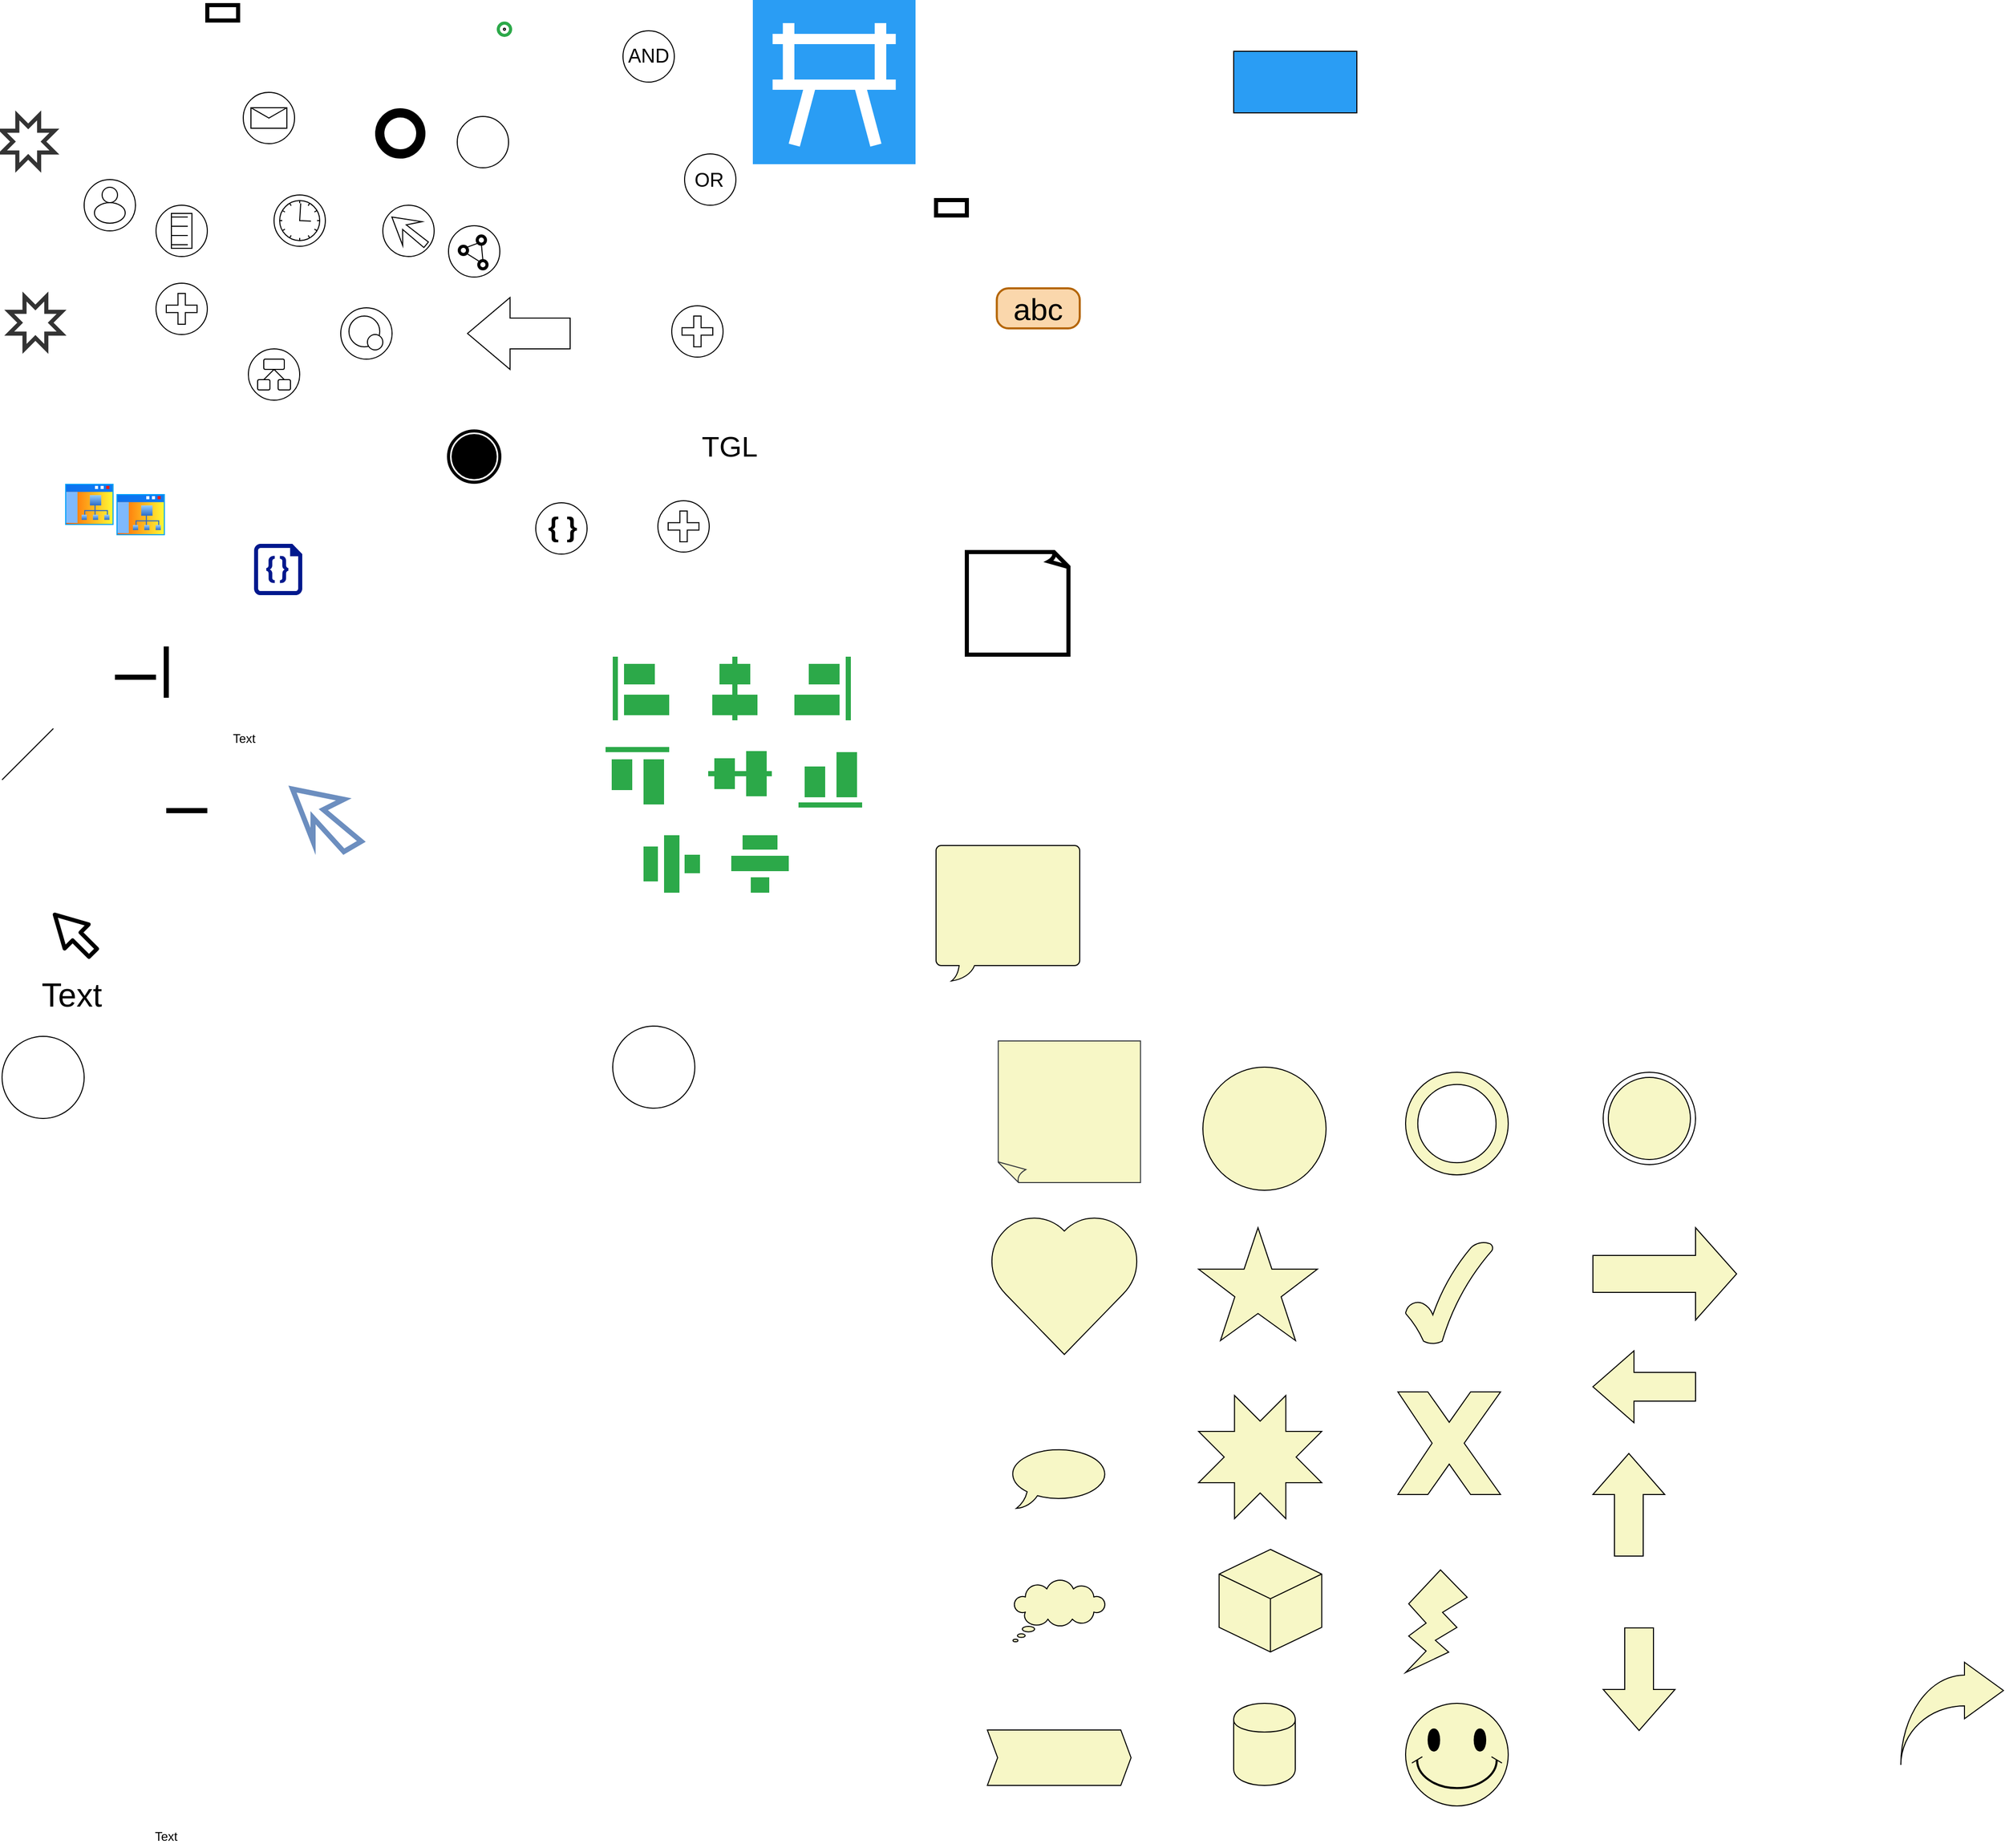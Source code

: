 <mxfile version="12.6.5" type="device"><diagram id="MKchFm_gCQzpG7gEIsij" name="Page-1"><mxGraphModel dx="763" dy="527" grid="1" gridSize="10" guides="1" tooltips="1" connect="1" arrows="1" fold="1" page="1" pageScale="1" pageWidth="2339" pageHeight="3300" background="none" math="0" shadow="0"><root><mxCell id="0"/><mxCell id="1" parent="0"/><mxCell id="wFlsKhFSELCTzYwG2YkQ-5" value="" style="shape=mxgraph.bpmn.shape;html=1;verticalLabelPosition=bottom;labelBackgroundColor=#ffffff;verticalAlign=top;align=center;perimeter=ellipsePerimeter;outlineConnect=0;outline=standard;symbol=general;" parent="1" vertex="1"><mxGeometry x="553.5" y="153.5" width="50" height="50" as="geometry"/></mxCell><mxCell id="wFlsKhFSELCTzYwG2YkQ-6" value="" style="shape=mxgraph.bpmn.shape;html=1;verticalLabelPosition=bottom;labelBackgroundColor=#ffffff;verticalAlign=top;align=center;perimeter=ellipsePerimeter;outlineConnect=0;outline=end;symbol=general;strokeWidth=3;" parent="1" vertex="1"><mxGeometry x="478" y="150" width="40" height="40" as="geometry"/></mxCell><mxCell id="wFlsKhFSELCTzYwG2YkQ-7" value="" style="shape=mxgraph.bpmn.shape;html=1;verticalLabelPosition=bottom;labelBackgroundColor=#ffffff;verticalAlign=top;align=center;perimeter=ellipsePerimeter;outlineConnect=0;outline=standard;symbol=message;" parent="1" vertex="1"><mxGeometry x="345" y="130" width="50" height="50" as="geometry"/></mxCell><mxCell id="wFlsKhFSELCTzYwG2YkQ-8" value="" style="shape=mxgraph.bpmn.shape;html=1;verticalLabelPosition=bottom;labelBackgroundColor=#ffffff;verticalAlign=top;align=center;perimeter=ellipsePerimeter;outlineConnect=0;outline=standard;symbol=timer;" parent="1" vertex="1"><mxGeometry x="375" y="230" width="50" height="50" as="geometry"/></mxCell><mxCell id="wFlsKhFSELCTzYwG2YkQ-11" value="" style="shape=mxgraph.bpmn.shape;html=1;verticalLabelPosition=bottom;labelBackgroundColor=#ffffff;verticalAlign=top;align=center;perimeter=ellipsePerimeter;outlineConnect=0;outline=end;symbol=terminate;" parent="1" vertex="1"><mxGeometry x="545" y="460" width="50" height="50" as="geometry"/></mxCell><mxCell id="wFlsKhFSELCTzYwG2YkQ-12" value="" style="shape=mxgraph.bpmn.shape;html=1;verticalLabelPosition=bottom;labelBackgroundColor=#ffffff;verticalAlign=top;align=center;perimeter=ellipsePerimeter;outlineConnect=0;outline=standard;symbol=general;" parent="1" vertex="1"><mxGeometry x="715" y="70" width="50" height="50" as="geometry"/></mxCell><mxCell id="wFlsKhFSELCTzYwG2YkQ-14" value="AND" style="text;html=1;strokeColor=none;fillColor=none;align=center;verticalAlign=middle;whiteSpace=wrap;rounded=0;fontSize=19;" parent="1" vertex="1"><mxGeometry x="720" y="85" width="40" height="20" as="geometry"/></mxCell><mxCell id="wFlsKhFSELCTzYwG2YkQ-15" value="" style="shape=mxgraph.bpmn.shape;html=1;verticalLabelPosition=bottom;labelBackgroundColor=#ffffff;verticalAlign=top;align=center;perimeter=ellipsePerimeter;outlineConnect=0;outline=standard;symbol=general;" parent="1" vertex="1"><mxGeometry x="775" y="190" width="50" height="50" as="geometry"/></mxCell><mxCell id="wFlsKhFSELCTzYwG2YkQ-16" value="OR" style="text;html=1;strokeColor=none;fillColor=none;align=center;verticalAlign=middle;whiteSpace=wrap;rounded=0;fontSize=19;" parent="1" vertex="1"><mxGeometry x="779" y="206" width="40" height="20" as="geometry"/></mxCell><mxCell id="wFlsKhFSELCTzYwG2YkQ-17" value="" style="shape=mxgraph.bpmn.shape;html=1;verticalLabelPosition=bottom;labelBackgroundColor=#ffffff;verticalAlign=top;align=center;perimeter=ellipsePerimeter;outlineConnect=0;outline=standard;symbol=general;" parent="1" vertex="1"><mxGeometry x="350" y="380" width="50" height="50" as="geometry"/></mxCell><mxCell id="wFlsKhFSELCTzYwG2YkQ-28" value="" style="shape=mxgraph.bpmn.shape;html=1;verticalLabelPosition=bottom;labelBackgroundColor=#ffffff;verticalAlign=top;align=center;perimeter=ellipsePerimeter;outlineConnect=0;outline=standard;symbol=general;" parent="1" vertex="1"><mxGeometry x="440" y="340" width="50" height="50" as="geometry"/></mxCell><mxCell id="wFlsKhFSELCTzYwG2YkQ-29" value="" style="shape=mxgraph.bpmn.shape;html=1;verticalLabelPosition=bottom;labelBackgroundColor=#ffffff;verticalAlign=top;align=center;perimeter=ellipsePerimeter;outlineConnect=0;outline=standard;symbol=general;" parent="1" vertex="1"><mxGeometry x="448" y="348" width="30" height="30" as="geometry"/></mxCell><mxCell id="wFlsKhFSELCTzYwG2YkQ-30" value="" style="shape=mxgraph.bpmn.shape;html=1;verticalLabelPosition=bottom;labelBackgroundColor=#ffffff;verticalAlign=top;align=center;perimeter=ellipsePerimeter;outlineConnect=0;outline=standard;symbol=general;" parent="1" vertex="1"><mxGeometry x="466" y="366" width="15" height="15" as="geometry"/></mxCell><mxCell id="wFlsKhFSELCTzYwG2YkQ-34" value="" style="aspect=fixed;perimeter=ellipsePerimeter;html=1;align=center;shadow=0;dashed=0;spacingTop=3;image;image=img/lib/active_directory/sub_site.svg;fontSize=19;" parent="1" vertex="1"><mxGeometry x="220" y="520" width="50" height="43" as="geometry"/></mxCell><mxCell id="wFlsKhFSELCTzYwG2YkQ-35" value="" style="aspect=fixed;perimeter=ellipsePerimeter;html=1;align=center;shadow=0;dashed=0;spacingTop=3;image;image=img/lib/active_directory/sub_site.svg;fontSize=19;" parent="1" vertex="1"><mxGeometry x="170" y="510" width="50" height="43" as="geometry"/></mxCell><mxCell id="wFlsKhFSELCTzYwG2YkQ-36" value="" style="rounded=1;whiteSpace=wrap;html=1;fontSize=19;" parent="1" vertex="1"><mxGeometry x="365" y="390" width="20" height="10" as="geometry"/></mxCell><mxCell id="wFlsKhFSELCTzYwG2YkQ-37" value="" style="rounded=1;whiteSpace=wrap;html=1;fontSize=19;" parent="1" vertex="1"><mxGeometry x="359" y="410" width="12" height="10" as="geometry"/></mxCell><mxCell id="wFlsKhFSELCTzYwG2YkQ-38" value="" style="rounded=1;whiteSpace=wrap;html=1;fontSize=19;" parent="1" vertex="1"><mxGeometry x="379" y="410" width="12" height="10" as="geometry"/></mxCell><mxCell id="wFlsKhFSELCTzYwG2YkQ-47" value="" style="endArrow=none;html=1;fontSize=19;entryX=0.5;entryY=1;entryDx=0;entryDy=0;exitX=0.5;exitY=0;exitDx=0;exitDy=0;" parent="1" source="wFlsKhFSELCTzYwG2YkQ-37" target="wFlsKhFSELCTzYwG2YkQ-36" edge="1"><mxGeometry width="50" height="50" relative="1" as="geometry"><mxPoint x="370" y="460" as="sourcePoint"/><mxPoint x="420" y="410" as="targetPoint"/><Array as="points"><mxPoint x="365" y="410"/></Array></mxGeometry></mxCell><mxCell id="wFlsKhFSELCTzYwG2YkQ-48" value="" style="endArrow=none;html=1;fontSize=19;exitX=0.5;exitY=0;exitDx=0;exitDy=0;" parent="1" source="wFlsKhFSELCTzYwG2YkQ-38" edge="1"><mxGeometry width="50" height="50" relative="1" as="geometry"><mxPoint x="375" y="420" as="sourcePoint"/><mxPoint x="375" y="400" as="targetPoint"/><Array as="points"/></mxGeometry></mxCell><mxCell id="wFlsKhFSELCTzYwG2YkQ-49" value="" style="shape=mxgraph.bpmn.shape;html=1;verticalLabelPosition=bottom;labelBackgroundColor=#ffffff;verticalAlign=top;align=center;perimeter=ellipsePerimeter;outlineConnect=0;outline=standard;symbol=general;" parent="1" vertex="1"><mxGeometry x="481" y="240" width="50" height="50" as="geometry"/></mxCell><mxCell id="wFlsKhFSELCTzYwG2YkQ-50" value="" style="shape=mxgraph.bpmn.shape;html=1;verticalLabelPosition=bottom;labelBackgroundColor=#ffffff;verticalAlign=top;align=center;perimeter=ellipsePerimeter;outlineConnect=0;outline=standard;symbol=general;" parent="1" vertex="1"><mxGeometry x="545" y="260" width="50" height="50" as="geometry"/></mxCell><mxCell id="wFlsKhFSELCTzYwG2YkQ-51" value="" style="shape=mxgraph.bpmn.shape;html=1;verticalLabelPosition=bottom;labelBackgroundColor=#ffffff;verticalAlign=top;align=center;perimeter=ellipsePerimeter;outlineConnect=0;outline=end;symbol=general;strokeWidth=1;" parent="1" vertex="1"><mxGeometry x="573" y="270" width="8" height="8" as="geometry"/></mxCell><mxCell id="wFlsKhFSELCTzYwG2YkQ-52" value="" style="shape=mxgraph.bpmn.shape;html=1;verticalLabelPosition=bottom;labelBackgroundColor=#ffffff;verticalAlign=top;align=center;perimeter=ellipsePerimeter;outlineConnect=0;outline=end;symbol=general;strokeWidth=1;" parent="1" vertex="1"><mxGeometry x="555.5" y="280" width="8" height="8" as="geometry"/></mxCell><mxCell id="wFlsKhFSELCTzYwG2YkQ-53" value="" style="shape=mxgraph.bpmn.shape;html=1;verticalLabelPosition=bottom;labelBackgroundColor=#ffffff;verticalAlign=top;align=center;perimeter=ellipsePerimeter;outlineConnect=0;outline=end;symbol=general;strokeWidth=1;" parent="1" vertex="1"><mxGeometry x="574.5" y="294" width="8" height="8" as="geometry"/></mxCell><mxCell id="wFlsKhFSELCTzYwG2YkQ-55" value="" style="endArrow=none;html=1;fontSize=19;entryX=0.5;entryY=1;entryDx=0;entryDy=0;exitX=0.5;exitY=0;exitDx=0;exitDy=0;" parent="1" source="wFlsKhFSELCTzYwG2YkQ-53" target="wFlsKhFSELCTzYwG2YkQ-51" edge="1"><mxGeometry width="50" height="50" relative="1" as="geometry"><mxPoint x="577" y="290" as="sourcePoint"/><mxPoint x="628.5" y="298" as="targetPoint"/></mxGeometry></mxCell><mxCell id="wFlsKhFSELCTzYwG2YkQ-56" value="" style="endArrow=none;html=1;fontSize=19;entryX=0.855;entryY=0.855;entryDx=0;entryDy=0;entryPerimeter=0;exitX=0.145;exitY=0.145;exitDx=0;exitDy=0;exitPerimeter=0;" parent="1" source="wFlsKhFSELCTzYwG2YkQ-53" target="wFlsKhFSELCTzYwG2YkQ-52" edge="1"><mxGeometry width="50" height="50" relative="1" as="geometry"><mxPoint x="580" y="300" as="sourcePoint"/><mxPoint x="587" y="288" as="targetPoint"/></mxGeometry></mxCell><mxCell id="wFlsKhFSELCTzYwG2YkQ-57" value="" style="endArrow=none;html=1;fontSize=19;entryX=0.145;entryY=0.855;entryDx=0;entryDy=0;exitX=0.855;exitY=0.145;exitDx=0;exitDy=0;exitPerimeter=0;entryPerimeter=0;" parent="1" source="wFlsKhFSELCTzYwG2YkQ-52" target="wFlsKhFSELCTzYwG2YkQ-51" edge="1"><mxGeometry width="50" height="50" relative="1" as="geometry"><mxPoint x="598.5" y="314" as="sourcePoint"/><mxPoint x="597" y="298" as="targetPoint"/></mxGeometry></mxCell><mxCell id="wFlsKhFSELCTzYwG2YkQ-60" value="" style="html=1;shadow=0;dashed=0;align=center;verticalAlign=middle;shape=mxgraph.arrows2.arrow;dy=0.57;dx=41.43;flipH=1;notch=0;strokeWidth=1;fontSize=19;" parent="1" vertex="1"><mxGeometry x="563.5" y="330" width="100" height="70" as="geometry"/></mxCell><mxCell id="wFlsKhFSELCTzYwG2YkQ-61" value="" style="html=1;shadow=0;dashed=0;align=center;verticalAlign=middle;shape=mxgraph.arrows2.stylisedArrow;dy=0.81;dx=15.77;notch=0;feather=0.77;strokeWidth=1;fontSize=19;rotation=-141;" parent="1" vertex="1"><mxGeometry x="485" y="250" width="43" height="30" as="geometry"/></mxCell><mxCell id="FpRbj6U2jyHxAdm39Giw-1" value="" style="verticalLabelPosition=bottom;verticalAlign=top;html=1;shape=mxgraph.basic.rect;fillColor2=none;strokeWidth=4;size=20;indent=5;" parent="1" vertex="1"><mxGeometry x="310" y="45" width="30" height="15" as="geometry"/></mxCell><mxCell id="FpRbj6U2jyHxAdm39Giw-2" value="" style="verticalLabelPosition=bottom;verticalAlign=top;html=1;shape=mxgraph.basic.8_point_star;strokeColor=#333333;fillColor=none;rotation=90;strokeWidth=4;" parent="1" vertex="1"><mxGeometry x="117" y="329" width="51" height="51" as="geometry"/></mxCell><mxCell id="XHwcnatwrg4kesOlr2tK-1" value="" style="pointerEvents=1;shadow=0;dashed=0;html=1;strokeColor=none;labelPosition=center;verticalLabelPosition=bottom;verticalAlign=top;align=center;shape=mxgraph.azure.code_file;fillColor=#00188D;" parent="1" vertex="1"><mxGeometry x="355.5" y="570" width="47" height="50" as="geometry"/></mxCell><mxCell id="XHwcnatwrg4kesOlr2tK-2" value="" style="shape=mxgraph.bpmn.shape;html=1;verticalLabelPosition=bottom;labelBackgroundColor=#ffffff;verticalAlign=top;align=center;perimeter=ellipsePerimeter;outlineConnect=0;outline=standard;symbol=parallelMultiple;" parent="1" vertex="1"><mxGeometry x="749" y="528" width="50" height="50" as="geometry"/></mxCell><mxCell id="XHwcnatwrg4kesOlr2tK-3" value="" style="shape=mxgraph.bpmn.shape;html=1;verticalLabelPosition=bottom;labelBackgroundColor=#ffffff;verticalAlign=top;align=center;perimeter=ellipsePerimeter;outlineConnect=0;outline=standard;symbol=general;" parent="1" vertex="1"><mxGeometry x="630" y="530" width="50" height="50" as="geometry"/></mxCell><mxCell id="XHwcnatwrg4kesOlr2tK-4" value="&lt;font style=&quot;font-size: 27px&quot;&gt;&lt;b&gt;{ }&lt;/b&gt;&lt;/font&gt;" style="text;html=1;resizable=0;points=[];autosize=1;align=left;verticalAlign=top;spacingTop=-4;" parent="1" vertex="1"><mxGeometry x="640" y="535" width="40" height="20" as="geometry"/></mxCell><mxCell id="d6dchXDR6YoKT2j-TZnI-1" value="Text" style="text;strokeColor=none;fillColor=none;align=center;verticalAlign=middle;whiteSpace=wrap;rounded=0;fontSize=32;spacing=0;" parent="1" vertex="1"><mxGeometry x="147.5" y="1000" width="60" height="20" as="geometry"/></mxCell><mxCell id="pP2XcOLntJb8wez1SpZY-1" value="" style="endArrow=none;html=1;fontSize=28;strokeWidth=5;" parent="1" edge="1"><mxGeometry width="50" height="50" relative="1" as="geometry"><mxPoint x="220" y="700" as="sourcePoint"/><mxPoint x="260" y="700" as="targetPoint"/></mxGeometry></mxCell><mxCell id="pP2XcOLntJb8wez1SpZY-2" value="" style="endArrow=none;html=1;fontSize=28;strokeWidth=5;" parent="1" edge="1"><mxGeometry width="50" height="50" relative="1" as="geometry"><mxPoint x="270" y="670" as="sourcePoint"/><mxPoint x="270" y="720" as="targetPoint"/></mxGeometry></mxCell><mxCell id="pP2XcOLntJb8wez1SpZY-3" value="TGL" style="text;html=1;strokeColor=none;fillColor=none;align=center;verticalAlign=middle;whiteSpace=wrap;rounded=0;fontSize=28;" parent="1" vertex="1"><mxGeometry x="769" y="450" width="100" height="50" as="geometry"/></mxCell><mxCell id="wFlsKhFSELCTzYwG2YkQ-9" value="" style="shape=mxgraph.bpmn.shape;html=1;verticalLabelPosition=bottom;labelBackgroundColor=#ffffff;verticalAlign=top;align=center;perimeter=ellipsePerimeter;outlineConnect=0;outline=standard;symbol=conditional;" parent="1" vertex="1"><mxGeometry x="260" y="240" width="50" height="50" as="geometry"/></mxCell><mxCell id="wFlsKhFSELCTzYwG2YkQ-10" value="" style="shape=mxgraph.bpmn.shape;html=1;verticalLabelPosition=bottom;labelBackgroundColor=#ffffff;verticalAlign=top;align=center;perimeter=ellipsePerimeter;outlineConnect=0;outline=standard;symbol=parallelMultiple;" parent="1" vertex="1"><mxGeometry x="260" y="316" width="50" height="50" as="geometry"/></mxCell><mxCell id="wFlsKhFSELCTzYwG2YkQ-31" value="" style="shape=mxgraph.bpmn.shape;html=1;verticalLabelPosition=bottom;labelBackgroundColor=#ffffff;verticalAlign=top;align=center;perimeter=ellipsePerimeter;outlineConnect=0;outline=standard;symbol=general;" parent="1" vertex="1"><mxGeometry x="190" y="215" width="50" height="50" as="geometry"/></mxCell><mxCell id="wFlsKhFSELCTzYwG2YkQ-32" value="" style="shape=mxgraph.bpmn.shape;html=1;verticalLabelPosition=bottom;labelBackgroundColor=#ffffff;verticalAlign=top;align=center;perimeter=ellipsePerimeter;outlineConnect=0;outline=standard;symbol=general;" parent="1" vertex="1"><mxGeometry x="207.5" y="222.5" width="15" height="15" as="geometry"/></mxCell><mxCell id="wFlsKhFSELCTzYwG2YkQ-33" value="" style="shape=mxgraph.bpmn.shape;html=1;verticalLabelPosition=bottom;labelBackgroundColor=#ffffff;verticalAlign=top;align=center;perimeter=ellipsePerimeter;outlineConnect=0;outline=standard;symbol=general;" parent="1" vertex="1"><mxGeometry x="200" y="237.5" width="30" height="20" as="geometry"/></mxCell><mxCell id="5aPK8WfyJt09AZq83wBr-3" value="" style="endArrow=none;html=1;" parent="1" edge="1"><mxGeometry width="50" height="50" relative="1" as="geometry"><mxPoint x="110" y="800" as="sourcePoint"/><mxPoint x="160" y="750" as="targetPoint"/></mxGeometry></mxCell><mxCell id="5aPK8WfyJt09AZq83wBr-33" value="" style="rounded=0;whiteSpace=wrap;html=1;fillColor=#2CA949;strokeWidth=4;strokeColor=#2CA949;" parent="1" vertex="1"><mxGeometry x="718" y="689" width="26" height="16" as="geometry"/></mxCell><mxCell id="5aPK8WfyJt09AZq83wBr-34" value="" style="rounded=0;whiteSpace=wrap;html=1;fillColor=#2CA949;strokeWidth=4;strokeColor=#2CA949;" parent="1" vertex="1"><mxGeometry x="718" y="719" width="40" height="16" as="geometry"/></mxCell><mxCell id="5aPK8WfyJt09AZq83wBr-36" value="" style="rounded=0;whiteSpace=wrap;html=1;fillColor=#2CA949;strokeWidth=4;strokeColor=#2CA949;" parent="1" vertex="1"><mxGeometry x="707" y="682" width="1" height="58" as="geometry"/></mxCell><mxCell id="5aPK8WfyJt09AZq83wBr-37" value="" style="rounded=0;whiteSpace=wrap;html=1;fillColor=#2CA949;strokeWidth=4;strokeColor=#2CA949;" parent="1" vertex="1"><mxGeometry x="811" y="689" width="26" height="16" as="geometry"/></mxCell><mxCell id="5aPK8WfyJt09AZq83wBr-38" value="" style="rounded=0;whiteSpace=wrap;html=1;fillColor=#2CA949;strokeWidth=4;strokeColor=#2CA949;" parent="1" vertex="1"><mxGeometry x="804" y="719" width="40" height="16" as="geometry"/></mxCell><mxCell id="5aPK8WfyJt09AZq83wBr-39" value="" style="rounded=0;whiteSpace=wrap;html=1;fillColor=#2CA949;strokeWidth=4;strokeColor=#2CA949;" parent="1" vertex="1"><mxGeometry x="823.5" y="682" width="1" height="58" as="geometry"/></mxCell><mxCell id="5aPK8WfyJt09AZq83wBr-40" value="" style="rounded=0;whiteSpace=wrap;html=1;fillColor=#2CA949;strokeWidth=4;strokeColor=#2CA949;" parent="1" vertex="1"><mxGeometry x="898" y="689" width="26" height="16" as="geometry"/></mxCell><mxCell id="5aPK8WfyJt09AZq83wBr-41" value="" style="rounded=0;whiteSpace=wrap;html=1;fillColor=#2CA949;strokeWidth=4;strokeColor=#2CA949;" parent="1" vertex="1"><mxGeometry x="884" y="719" width="40" height="16" as="geometry"/></mxCell><mxCell id="5aPK8WfyJt09AZq83wBr-42" value="" style="rounded=0;whiteSpace=wrap;html=1;fillColor=#2CA949;strokeWidth=4;strokeColor=#2CA949;" parent="1" vertex="1"><mxGeometry x="934" y="682" width="1" height="58" as="geometry"/></mxCell><mxCell id="5aPK8WfyJt09AZq83wBr-43" value="" style="rounded=0;whiteSpace=wrap;html=1;fillColor=#2CA949;strokeWidth=4;strokeColor=#2CA949;direction=south;" parent="1" vertex="1"><mxGeometry x="706" y="782.0" width="16" height="26" as="geometry"/></mxCell><mxCell id="5aPK8WfyJt09AZq83wBr-44" value="" style="rounded=0;whiteSpace=wrap;html=1;fillColor=#2CA949;strokeWidth=4;strokeColor=#2CA949;direction=south;" parent="1" vertex="1"><mxGeometry x="737" y="782" width="16" height="40" as="geometry"/></mxCell><mxCell id="5aPK8WfyJt09AZq83wBr-45" value="" style="rounded=0;whiteSpace=wrap;html=1;fillColor=#2CA949;strokeWidth=4;strokeColor=#2CA949;direction=south;" parent="1" vertex="1"><mxGeometry x="700" y="770" width="58" height="1" as="geometry"/></mxCell><mxCell id="5aPK8WfyJt09AZq83wBr-46" value="" style="rounded=0;whiteSpace=wrap;html=1;fillColor=#2CA949;strokeWidth=4;strokeColor=#2CA949;direction=south;" parent="1" vertex="1"><mxGeometry x="806" y="781.0" width="16" height="26" as="geometry"/></mxCell><mxCell id="5aPK8WfyJt09AZq83wBr-47" value="" style="rounded=0;whiteSpace=wrap;html=1;fillColor=#2CA949;strokeWidth=4;strokeColor=#2CA949;direction=south;" parent="1" vertex="1"><mxGeometry x="837" y="774.0" width="16" height="40" as="geometry"/></mxCell><mxCell id="5aPK8WfyJt09AZq83wBr-48" value="" style="rounded=0;whiteSpace=wrap;html=1;fillColor=#2CA949;strokeWidth=4;strokeColor=#2CA949;direction=south;" parent="1" vertex="1"><mxGeometry x="800" y="793.5" width="58" height="1" as="geometry"/></mxCell><mxCell id="5aPK8WfyJt09AZq83wBr-49" value="" style="rounded=0;whiteSpace=wrap;html=1;fillColor=#2CA949;strokeWidth=4;strokeColor=#2CA949;direction=south;" parent="1" vertex="1"><mxGeometry x="894" y="789.0" width="16" height="26" as="geometry"/></mxCell><mxCell id="5aPK8WfyJt09AZq83wBr-50" value="" style="rounded=0;whiteSpace=wrap;html=1;fillColor=#2CA949;strokeWidth=4;strokeColor=#2CA949;direction=south;" parent="1" vertex="1"><mxGeometry x="925" y="775.0" width="16" height="40" as="geometry"/></mxCell><mxCell id="5aPK8WfyJt09AZq83wBr-51" value="" style="rounded=0;whiteSpace=wrap;html=1;fillColor=#2CA949;strokeWidth=4;strokeColor=#2CA949;direction=south;" parent="1" vertex="1"><mxGeometry x="888" y="824.0" width="58" height="1" as="geometry"/></mxCell><mxCell id="5aPK8WfyJt09AZq83wBr-52" value="" style="rounded=0;whiteSpace=wrap;html=1;fillColor=#2CA949;strokeWidth=4;strokeColor=#2CA949;direction=south;" parent="1" vertex="1"><mxGeometry x="737" y="867.0" width="10" height="30" as="geometry"/></mxCell><mxCell id="5aPK8WfyJt09AZq83wBr-53" value="" style="rounded=0;whiteSpace=wrap;html=1;fillColor=#2CA949;strokeWidth=4;strokeColor=#2CA949;direction=south;" parent="1" vertex="1"><mxGeometry x="757" y="856" width="11" height="52" as="geometry"/></mxCell><mxCell id="5aPK8WfyJt09AZq83wBr-54" value="" style="rounded=0;whiteSpace=wrap;html=1;fillColor=#2CA949;strokeWidth=4;strokeColor=#2CA949;direction=south;" parent="1" vertex="1"><mxGeometry x="777" y="875" width="11" height="14" as="geometry"/></mxCell><mxCell id="5aPK8WfyJt09AZq83wBr-55" value="" style="rounded=0;whiteSpace=wrap;html=1;fillColor=#2CA949;strokeWidth=4;strokeColor=#2CA949;direction=west;" parent="1" vertex="1"><mxGeometry x="833.5" y="856.0" width="30" height="10" as="geometry"/></mxCell><mxCell id="5aPK8WfyJt09AZq83wBr-56" value="" style="rounded=0;whiteSpace=wrap;html=1;fillColor=#2CA949;strokeWidth=4;strokeColor=#2CA949;direction=west;" parent="1" vertex="1"><mxGeometry x="822.5" y="876" width="52" height="11" as="geometry"/></mxCell><mxCell id="5aPK8WfyJt09AZq83wBr-57" value="" style="rounded=0;whiteSpace=wrap;html=1;fillColor=#2CA949;strokeWidth=4;strokeColor=#2CA949;direction=west;" parent="1" vertex="1"><mxGeometry x="841.5" y="897" width="14" height="11" as="geometry"/></mxCell><mxCell id="5aPK8WfyJt09AZq83wBr-58" value="" style="endArrow=none;html=1;fontSize=28;strokeWidth=5;" parent="1" edge="1"><mxGeometry width="50" height="50" relative="1" as="geometry"><mxPoint x="270" y="830" as="sourcePoint"/><mxPoint x="310" y="830" as="targetPoint"/></mxGeometry></mxCell><mxCell id="5aPK8WfyJt09AZq83wBr-59" value="" style="endArrow=none;html=1;fontSize=28;strokeWidth=5;rounded=0;fillColor=#dae8fc;strokeColor=#6c8ebf;" parent="1" edge="1"><mxGeometry width="50" height="50" relative="1" as="geometry"><mxPoint x="413" y="849" as="sourcePoint"/><mxPoint x="413" y="849" as="targetPoint"/><Array as="points"><mxPoint x="413" y="837"/><mxPoint x="443" y="870"/><mxPoint x="460" y="860"/><mxPoint x="423" y="829"/><mxPoint x="443" y="819"/><mxPoint x="393" y="809"/><mxPoint x="413" y="860"/></Array></mxGeometry></mxCell><mxCell id="5aPK8WfyJt09AZq83wBr-60" value="Text" style="text;html=1;resizable=0;points=[];autosize=1;align=left;verticalAlign=top;spacingTop=-4;" parent="1" vertex="1"><mxGeometry x="333" y="750" width="40" height="20" as="geometry"/></mxCell><mxCell id="5aPK8WfyJt09AZq83wBr-61" value="" style="shape=flexArrow;endArrow=classic;html=1;strokeWidth=4;fillColor=#FFFFFF;width=8;endSize=8.67;endWidth=18;" parent="1" edge="1"><mxGeometry width="50" height="50" relative="1" as="geometry"><mxPoint x="200" y="970" as="sourcePoint"/><mxPoint x="160" y="930" as="targetPoint"/></mxGeometry></mxCell><mxCell id="63IfhXIY2-Oh20F-ue01-1" value="" style="shape=mxgraph.bpmn.shape;html=1;verticalLabelPosition=bottom;verticalAlign=middle;align=center;perimeter=ellipsePerimeter;outlineConnect=0;outline=end;symbol=general;strokeWidth=1;fillColor=none;strokeColor=#2CA949;fontColor=#000000;rounded=0;" parent="1" vertex="1"><mxGeometry x="593.5" y="62.5" width="12" height="12" as="geometry"/></mxCell><mxCell id="63IfhXIY2-Oh20F-ue01-2" value="" style="shape=mxgraph.bpmn.shape;html=1;verticalLabelPosition=bottom;labelBackgroundColor=#ffffff;verticalAlign=top;align=center;perimeter=ellipsePerimeter;outlineConnect=0;outline=standard;symbol=parallelMultiple;" parent="1" vertex="1"><mxGeometry x="762.5" y="338" width="50" height="50" as="geometry"/></mxCell><mxCell id="63IfhXIY2-Oh20F-ue01-3" value="" style="ellipse;whiteSpace=wrap;html=1;aspect=fixed;strokeWidth=1;fillColor=none;" parent="1" vertex="1"><mxGeometry x="110" y="1050" width="80" height="80" as="geometry"/></mxCell><mxCell id="63IfhXIY2-Oh20F-ue01-4" value="" style="ellipse;whiteSpace=wrap;html=1;aspect=fixed;strokeWidth=1;fillColor=none;" parent="1" vertex="1"><mxGeometry x="598.5" y="67.5" width="2" height="2" as="geometry"/></mxCell><mxCell id="63IfhXIY2-Oh20F-ue01-7" value="" style="whiteSpace=wrap;html=1;shape=mxgraph.basic.document;strokeWidth=4;fillColor=#ffffff;" parent="1" vertex="1"><mxGeometry x="1050" y="578" width="100" height="100" as="geometry"/></mxCell><mxCell id="63IfhXIY2-Oh20F-ue01-8" value="" style="whiteSpace=wrap;html=1;shape=mxgraph.basic.document;strokeWidth=1;fillColor=#F7F7C6;rotation=-180;strokeColor=#36393d;" parent="1" vertex="1"><mxGeometry x="1079.21" y="1054.5" width="140" height="138" as="geometry"/></mxCell><mxCell id="63IfhXIY2-Oh20F-ue01-11" value="" style="verticalLabelPosition=bottom;verticalAlign=top;html=1;shape=mxgraph.basic.heart;strokeWidth=1;fillColor=#F7F7C6;" parent="1" vertex="1"><mxGeometry x="1070" y="1223" width="150" height="137" as="geometry"/></mxCell><mxCell id="63IfhXIY2-Oh20F-ue01-12" value="" style="whiteSpace=wrap;html=1;shape=mxgraph.basic.roundRectCallout;dx=30;dy=15;size=5;boundedLbl=1;strokeWidth=1;fillColor=#F7F7C6;verticalAlign=top;" parent="1" vertex="1"><mxGeometry x="1020" y="864" width="140" height="132" as="geometry"/></mxCell><mxCell id="63IfhXIY2-Oh20F-ue01-13" value="" style="html=1;align=center;verticalAlign=top;shape=mxgraph.arrows2.arrow;dy=0;dx=10;notch=10;strokeWidth=1;fillColor=#F7F7C6;" parent="1" vertex="1"><mxGeometry x="1070" y="1726" width="140" height="54" as="geometry"/></mxCell><mxCell id="63IfhXIY2-Oh20F-ue01-15" value="" style="html=1;align=center;verticalAlign=top;shape=mxgraph.arrows2.arrow;dy=0.6;dx=40;notch=0;strokeWidth=1;fillColor=#F7F7C6;" parent="1" vertex="1"><mxGeometry x="1660" y="1236.5" width="140" height="90" as="geometry"/></mxCell><mxCell id="E-sNgk5iFJDUSVF5qv1u-1" value="" style="verticalLabelPosition=bottom;verticalAlign=top;html=1;shape=mxgraph.basic.8_point_star;strokeColor=#333333;fillColor=none;rotation=90;strokeWidth=4;" parent="1" vertex="1"><mxGeometry x="110" y="152.5" width="51" height="51" as="geometry"/></mxCell><mxCell id="E-sNgk5iFJDUSVF5qv1u-2" value="" style="ellipse;whiteSpace=wrap;html=1;aspect=fixed;" parent="1" vertex="1"><mxGeometry x="705" y="1040" width="80" height="80" as="geometry"/></mxCell><mxCell id="E-sNgk5iFJDUSVF5qv1u-3" value="" style="ellipse;whiteSpace=wrap;html=1;aspect=fixed;fillColor=#F7F7C6;" parent="1" vertex="1"><mxGeometry x="1280" y="1080" width="120" height="120" as="geometry"/></mxCell><mxCell id="E-sNgk5iFJDUSVF5qv1u-4" value="" style="verticalLabelPosition=bottom;verticalAlign=top;html=1;shape=mxgraph.basic.8_point_star;fillColor=#F7F7C6;" parent="1" vertex="1"><mxGeometry x="1275.79" y="1400" width="120" height="120" as="geometry"/></mxCell><mxCell id="E-sNgk5iFJDUSVF5qv1u-5" value="" style="verticalLabelPosition=bottom;verticalAlign=top;html=1;shape=mxgraph.basic.star;fillColor=#F7F7C6;" parent="1" vertex="1"><mxGeometry x="1275.79" y="1236.5" width="115.79" height="110" as="geometry"/></mxCell><mxCell id="E-sNgk5iFJDUSVF5qv1u-6" value="" style="whiteSpace=wrap;html=1;shape=mxgraph.basic.cloud_callout;fillColor=#F7F7C6;" parent="1" vertex="1"><mxGeometry x="1095" y="1580" width="90" height="60" as="geometry"/></mxCell><mxCell id="E-sNgk5iFJDUSVF5qv1u-7" value="" style="verticalLabelPosition=bottom;verticalAlign=top;html=1;shape=mxgraph.basic.tick;fillColor=#F7F7C6;" parent="1" vertex="1"><mxGeometry x="1477.5" y="1250" width="85" height="100" as="geometry"/></mxCell><mxCell id="E-sNgk5iFJDUSVF5qv1u-8" value="" style="verticalLabelPosition=bottom;verticalAlign=top;html=1;shape=mxgraph.basic.x;fillColor=#F7F7C6;" parent="1" vertex="1"><mxGeometry x="1470" y="1396.5" width="100" height="100" as="geometry"/></mxCell><mxCell id="E-sNgk5iFJDUSVF5qv1u-9" value="" style="whiteSpace=wrap;html=1;shape=mxgraph.basic.isocube;isoAngle=15;fillColor=#F7F7C6;" parent="1" vertex="1"><mxGeometry x="1295.79" y="1550" width="100" height="100" as="geometry"/></mxCell><mxCell id="E-sNgk5iFJDUSVF5qv1u-10" value="" style="whiteSpace=wrap;html=1;shape=mxgraph.basic.oval_callout;fillColor=#F7F7C6;" parent="1" vertex="1"><mxGeometry x="1090" y="1450" width="100" height="60" as="geometry"/></mxCell><mxCell id="E-sNgk5iFJDUSVF5qv1u-11" value="" style="verticalLabelPosition=bottom;verticalAlign=top;html=1;shape=mxgraph.basic.smiley;fillColor=#F7F7C6;" parent="1" vertex="1"><mxGeometry x="1477.5" y="1700" width="100" height="100" as="geometry"/></mxCell><mxCell id="E-sNgk5iFJDUSVF5qv1u-12" value="" style="verticalLabelPosition=bottom;verticalAlign=top;html=1;shape=mxgraph.basic.flash;fillColor=#F7F7C6;" parent="1" vertex="1"><mxGeometry x="1477.5" y="1570" width="60" height="100" as="geometry"/></mxCell><mxCell id="E-sNgk5iFJDUSVF5qv1u-13" value="" style="verticalLabelPosition=bottom;verticalAlign=top;html=1;shape=mxgraph.basic.donut;dx=11.86;fillColor=#F7F7C6;" parent="1" vertex="1"><mxGeometry x="1477.5" y="1085" width="100" height="100" as="geometry"/></mxCell><mxCell id="E-sNgk5iFJDUSVF5qv1u-14" value="" style="html=1;shadow=0;dashed=0;align=center;verticalAlign=middle;shape=mxgraph.arrows2.arrow;dy=0.6;dx=40;flipH=1;notch=0;fillColor=#F7F7C6;" parent="1" vertex="1"><mxGeometry x="1660" y="1356.5" width="100" height="70" as="geometry"/></mxCell><mxCell id="E-sNgk5iFJDUSVF5qv1u-15" value="" style="html=1;shadow=0;dashed=0;align=center;verticalAlign=middle;shape=mxgraph.arrows2.arrow;dy=0.6;dx=40;direction=north;notch=0;fillColor=#F7F7C6;" parent="1" vertex="1"><mxGeometry x="1660" y="1456.5" width="70" height="100" as="geometry"/></mxCell><mxCell id="E-sNgk5iFJDUSVF5qv1u-16" value="" style="html=1;shadow=0;dashed=0;align=center;verticalAlign=middle;shape=mxgraph.arrows2.arrow;dy=0.6;dx=40;direction=south;notch=0;fillColor=#F7F7C6;" parent="1" vertex="1"><mxGeometry x="1670" y="1626.5" width="70" height="100" as="geometry"/></mxCell><mxCell id="NW9alQMCpGLJwtcteQzf-4" value="" style="shape=cylinder;whiteSpace=wrap;html=1;boundedLbl=1;backgroundOutline=1;fillColor=#F7F7C6;" parent="1" vertex="1"><mxGeometry x="1310" y="1700" width="60" height="80" as="geometry"/></mxCell><mxCell id="NW9alQMCpGLJwtcteQzf-5" value="" style="html=1;shadow=0;dashed=0;align=center;verticalAlign=middle;shape=mxgraph.arrows2.jumpInArrow;dy=15;dx=38;arrowHead=55;fillColor=#F7F7C6;" parent="1" vertex="1"><mxGeometry x="1960" y="1660" width="100" height="100" as="geometry"/></mxCell><mxCell id="NW9alQMCpGLJwtcteQzf-9" value="" style="group" parent="1" vertex="1" connectable="0"><mxGeometry x="1670" y="1085" width="90" height="90" as="geometry"/></mxCell><mxCell id="NW9alQMCpGLJwtcteQzf-7" value="" style="ellipse;whiteSpace=wrap;html=1;aspect=fixed;fillColor=none;gradientColor=none;" parent="NW9alQMCpGLJwtcteQzf-9" vertex="1"><mxGeometry width="90" height="90" as="geometry"/></mxCell><mxCell id="NW9alQMCpGLJwtcteQzf-8" value="" style="ellipse;whiteSpace=wrap;html=1;aspect=fixed;fillColor=#F7F7C6;gradientColor=none;" parent="NW9alQMCpGLJwtcteQzf-9" vertex="1"><mxGeometry x="5" y="5" width="80" height="80" as="geometry"/></mxCell><mxCell id="NW9alQMCpGLJwtcteQzf-10" value="abc" style="rounded=1;whiteSpace=wrap;html=1;fillColor=#fad7ac;strokeWidth=2;arcSize=29;fontSize=30;strokeColor=#b46504;spacing=0;" parent="1" vertex="1"><mxGeometry x="1079.21" y="321" width="80.79" height="39" as="geometry"/></mxCell><mxCell id="NW9alQMCpGLJwtcteQzf-11" value="" style="verticalLabelPosition=bottom;verticalAlign=top;html=1;shape=mxgraph.basic.rect;fillColor2=none;strokeWidth=4;size=20;indent=5;" parent="1" vertex="1"><mxGeometry x="1020" y="235" width="30" height="15" as="geometry"/></mxCell><mxCell id="Y5fNy4b2lQFA-XGNSQpt-1" value="" style="rounded=0;whiteSpace=wrap;html=1;fillColor=#2a9df4;strokeColor=none;" vertex="1" parent="1"><mxGeometry x="841.5" y="40" width="158.5" height="160" as="geometry"/></mxCell><mxCell id="Y5fNy4b2lQFA-XGNSQpt-2" value="Text" style="text;html=1;strokeColor=none;fillColor=none;align=center;verticalAlign=middle;whiteSpace=wrap;rounded=0;" vertex="1" parent="1"><mxGeometry x="250" y="1820" width="40" height="20" as="geometry"/></mxCell><mxCell id="Y5fNy4b2lQFA-XGNSQpt-6" value="" style="rounded=0;whiteSpace=wrap;html=1;strokeColor=none;" vertex="1" parent="1"><mxGeometry x="860.75" y="73" width="120" height="10" as="geometry"/></mxCell><mxCell id="Y5fNy4b2lQFA-XGNSQpt-7" value="" style="rounded=0;whiteSpace=wrap;html=1;fillColor=#2a9df4;" vertex="1" parent="1"><mxGeometry x="1310" y="90" width="120" height="60" as="geometry"/></mxCell><mxCell id="Y5fNy4b2lQFA-XGNSQpt-8" value="" style="rounded=0;whiteSpace=wrap;html=1;strokeColor=none;" vertex="1" parent="1"><mxGeometry x="860.75" y="117.5" width="120" height="10" as="geometry"/></mxCell><mxCell id="Y5fNy4b2lQFA-XGNSQpt-9" value="" style="rounded=0;whiteSpace=wrap;html=1;strokeColor=none;" vertex="1" parent="1"><mxGeometry x="870.75" y="62.5" width="11.25" height="60" as="geometry"/></mxCell><mxCell id="Y5fNy4b2lQFA-XGNSQpt-10" value="" style="rounded=0;whiteSpace=wrap;html=1;strokeColor=none;" vertex="1" parent="1"><mxGeometry x="960.25" y="62.5" width="11.25" height="60" as="geometry"/></mxCell><mxCell id="Y5fNy4b2lQFA-XGNSQpt-11" value="" style="rounded=0;whiteSpace=wrap;html=1;strokeColor=none;rotation=15;" vertex="1" parent="1"><mxGeometry x="884" y="122.5" width="11.25" height="60" as="geometry"/></mxCell><mxCell id="Y5fNy4b2lQFA-XGNSQpt-12" value="" style="rounded=0;whiteSpace=wrap;html=1;strokeColor=none;rotation=-15;" vertex="1" parent="1"><mxGeometry x="948" y="122.5" width="11.25" height="60" as="geometry"/></mxCell></root></mxGraphModel></diagram></mxfile>